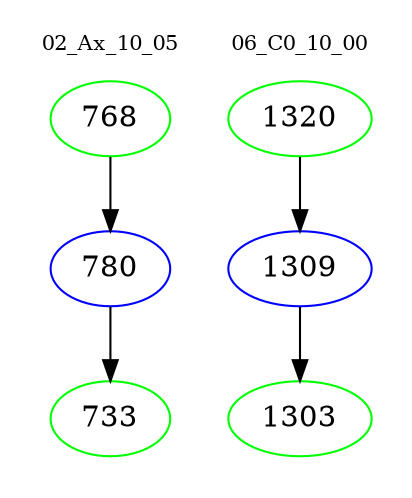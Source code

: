 digraph{
subgraph cluster_0 {
color = white
label = "02_Ax_10_05";
fontsize=10;
T0_768 [label="768", color="green"]
T0_768 -> T0_780 [color="black"]
T0_780 [label="780", color="blue"]
T0_780 -> T0_733 [color="black"]
T0_733 [label="733", color="green"]
}
subgraph cluster_1 {
color = white
label = "06_C0_10_00";
fontsize=10;
T1_1320 [label="1320", color="green"]
T1_1320 -> T1_1309 [color="black"]
T1_1309 [label="1309", color="blue"]
T1_1309 -> T1_1303 [color="black"]
T1_1303 [label="1303", color="green"]
}
}
